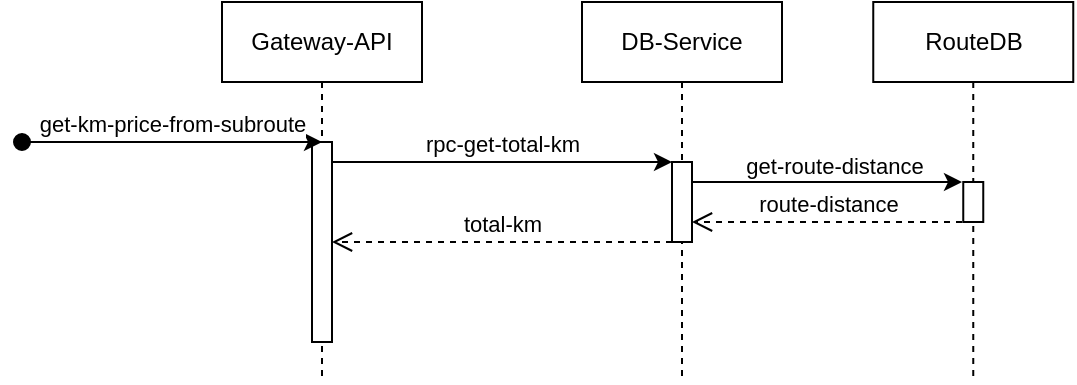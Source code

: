 <mxfile version="21.6.1" type="device">
  <diagram name="Pagina-1" id="yldjSUsQuizDx0w0VVpf">
    <mxGraphModel dx="1767" dy="702" grid="1" gridSize="10" guides="1" tooltips="1" connect="1" arrows="1" fold="1" page="1" pageScale="1" pageWidth="827" pageHeight="1169" math="0" shadow="0">
      <root>
        <mxCell id="0" />
        <mxCell id="1" parent="0" />
        <mxCell id="JhO4DbI2yGayn029hbYi-1" value="Gateway-API" style="shape=umlLifeline;perimeter=lifelinePerimeter;whiteSpace=wrap;html=1;container=0;dropTarget=0;collapsible=0;recursiveResize=0;outlineConnect=0;portConstraint=eastwest;newEdgeStyle={&quot;edgeStyle&quot;:&quot;elbowEdgeStyle&quot;,&quot;elbow&quot;:&quot;vertical&quot;,&quot;curved&quot;:0,&quot;rounded&quot;:0};" parent="1" vertex="1">
          <mxGeometry x="40" y="40" width="100" height="190" as="geometry" />
        </mxCell>
        <mxCell id="JhO4DbI2yGayn029hbYi-2" value="" style="html=1;points=[];perimeter=orthogonalPerimeter;outlineConnect=0;targetShapes=umlLifeline;portConstraint=eastwest;newEdgeStyle={&quot;edgeStyle&quot;:&quot;elbowEdgeStyle&quot;,&quot;elbow&quot;:&quot;vertical&quot;,&quot;curved&quot;:0,&quot;rounded&quot;:0};" parent="JhO4DbI2yGayn029hbYi-1" vertex="1">
          <mxGeometry x="45" y="70" width="10" height="100" as="geometry" />
        </mxCell>
        <mxCell id="JhO4DbI2yGayn029hbYi-3" value="get-km-price-from-subroute" style="html=1;verticalAlign=bottom;startArrow=oval;endArrow=classic;startSize=8;edgeStyle=elbowEdgeStyle;elbow=vertical;curved=0;rounded=0;endFill=1;" parent="JhO4DbI2yGayn029hbYi-1" edge="1">
          <mxGeometry relative="1" as="geometry">
            <mxPoint x="-100" y="70" as="sourcePoint" />
            <mxPoint x="50" y="70" as="targetPoint" />
          </mxGeometry>
        </mxCell>
        <mxCell id="JhO4DbI2yGayn029hbYi-4" value="DB-Service" style="shape=umlLifeline;perimeter=lifelinePerimeter;whiteSpace=wrap;html=1;container=0;dropTarget=0;collapsible=0;recursiveResize=0;outlineConnect=0;portConstraint=eastwest;newEdgeStyle={&quot;edgeStyle&quot;:&quot;elbowEdgeStyle&quot;,&quot;elbow&quot;:&quot;vertical&quot;,&quot;curved&quot;:0,&quot;rounded&quot;:0};" parent="1" vertex="1">
          <mxGeometry x="220" y="40" width="100" height="190" as="geometry" />
        </mxCell>
        <mxCell id="JhO4DbI2yGayn029hbYi-5" value="" style="html=1;points=[];perimeter=orthogonalPerimeter;outlineConnect=0;targetShapes=umlLifeline;portConstraint=eastwest;newEdgeStyle={&quot;edgeStyle&quot;:&quot;elbowEdgeStyle&quot;,&quot;elbow&quot;:&quot;vertical&quot;,&quot;curved&quot;:0,&quot;rounded&quot;:0};" parent="JhO4DbI2yGayn029hbYi-4" vertex="1">
          <mxGeometry x="45" y="80" width="10" height="40" as="geometry" />
        </mxCell>
        <mxCell id="JhO4DbI2yGayn029hbYi-6" value="rpc-get-total-km" style="html=1;verticalAlign=bottom;endArrow=classic;edgeStyle=elbowEdgeStyle;elbow=vertical;curved=0;rounded=0;endFill=1;" parent="1" source="JhO4DbI2yGayn029hbYi-2" target="JhO4DbI2yGayn029hbYi-5" edge="1">
          <mxGeometry relative="1" as="geometry">
            <mxPoint x="195" y="130" as="sourcePoint" />
            <Array as="points">
              <mxPoint x="180" y="120" />
            </Array>
          </mxGeometry>
        </mxCell>
        <mxCell id="JhO4DbI2yGayn029hbYi-7" value="total-km" style="html=1;verticalAlign=bottom;endArrow=open;dashed=1;endSize=8;edgeStyle=elbowEdgeStyle;elbow=vertical;curved=0;rounded=0;" parent="1" source="JhO4DbI2yGayn029hbYi-5" target="JhO4DbI2yGayn029hbYi-2" edge="1">
          <mxGeometry relative="1" as="geometry">
            <mxPoint x="195" y="205" as="targetPoint" />
            <Array as="points">
              <mxPoint x="190" y="160" />
            </Array>
          </mxGeometry>
        </mxCell>
        <mxCell id="JhO4DbI2yGayn029hbYi-8" value="RouteDB" style="shape=umlLifeline;perimeter=lifelinePerimeter;whiteSpace=wrap;html=1;container=0;dropTarget=0;collapsible=0;recursiveResize=0;outlineConnect=0;portConstraint=eastwest;newEdgeStyle={&quot;edgeStyle&quot;:&quot;elbowEdgeStyle&quot;,&quot;elbow&quot;:&quot;vertical&quot;,&quot;curved&quot;:0,&quot;rounded&quot;:0};" parent="1" vertex="1">
          <mxGeometry x="365.63" y="40" width="100" height="190" as="geometry" />
        </mxCell>
        <mxCell id="JhO4DbI2yGayn029hbYi-9" value="" style="html=1;points=[];perimeter=orthogonalPerimeter;outlineConnect=0;targetShapes=umlLifeline;portConstraint=eastwest;newEdgeStyle={&quot;edgeStyle&quot;:&quot;elbowEdgeStyle&quot;,&quot;elbow&quot;:&quot;vertical&quot;,&quot;curved&quot;:0,&quot;rounded&quot;:0};" parent="JhO4DbI2yGayn029hbYi-8" vertex="1">
          <mxGeometry x="45" y="90" width="10" height="20" as="geometry" />
        </mxCell>
        <mxCell id="JhO4DbI2yGayn029hbYi-10" value="get-route-distance" style="edgeLabel;html=1;align=center;verticalAlign=middle;resizable=0;points=[];" parent="1" vertex="1" connectable="0">
          <mxGeometry x="339.997" y="119.857" as="geometry">
            <mxPoint x="6" y="2" as="offset" />
          </mxGeometry>
        </mxCell>
        <mxCell id="JhO4DbI2yGayn029hbYi-11" value="" style="edgeStyle=elbowEdgeStyle;rounded=0;orthogonalLoop=1;jettySize=auto;html=1;elbow=vertical;curved=0;" parent="1" source="JhO4DbI2yGayn029hbYi-5" edge="1">
          <mxGeometry relative="1" as="geometry">
            <mxPoint x="280" y="130" as="sourcePoint" />
            <mxPoint x="410" y="130" as="targetPoint" />
            <Array as="points">
              <mxPoint x="280" y="130" />
            </Array>
          </mxGeometry>
        </mxCell>
        <mxCell id="JhO4DbI2yGayn029hbYi-12" value="route-distance" style="html=1;verticalAlign=bottom;endArrow=open;dashed=1;endSize=8;edgeStyle=elbowEdgeStyle;elbow=vertical;curved=0;rounded=0;" parent="1" target="JhO4DbI2yGayn029hbYi-5" edge="1">
          <mxGeometry relative="1" as="geometry">
            <mxPoint x="280" y="150" as="targetPoint" />
            <Array as="points">
              <mxPoint x="375" y="150" />
            </Array>
            <mxPoint x="410" y="150" as="sourcePoint" />
          </mxGeometry>
        </mxCell>
      </root>
    </mxGraphModel>
  </diagram>
</mxfile>
